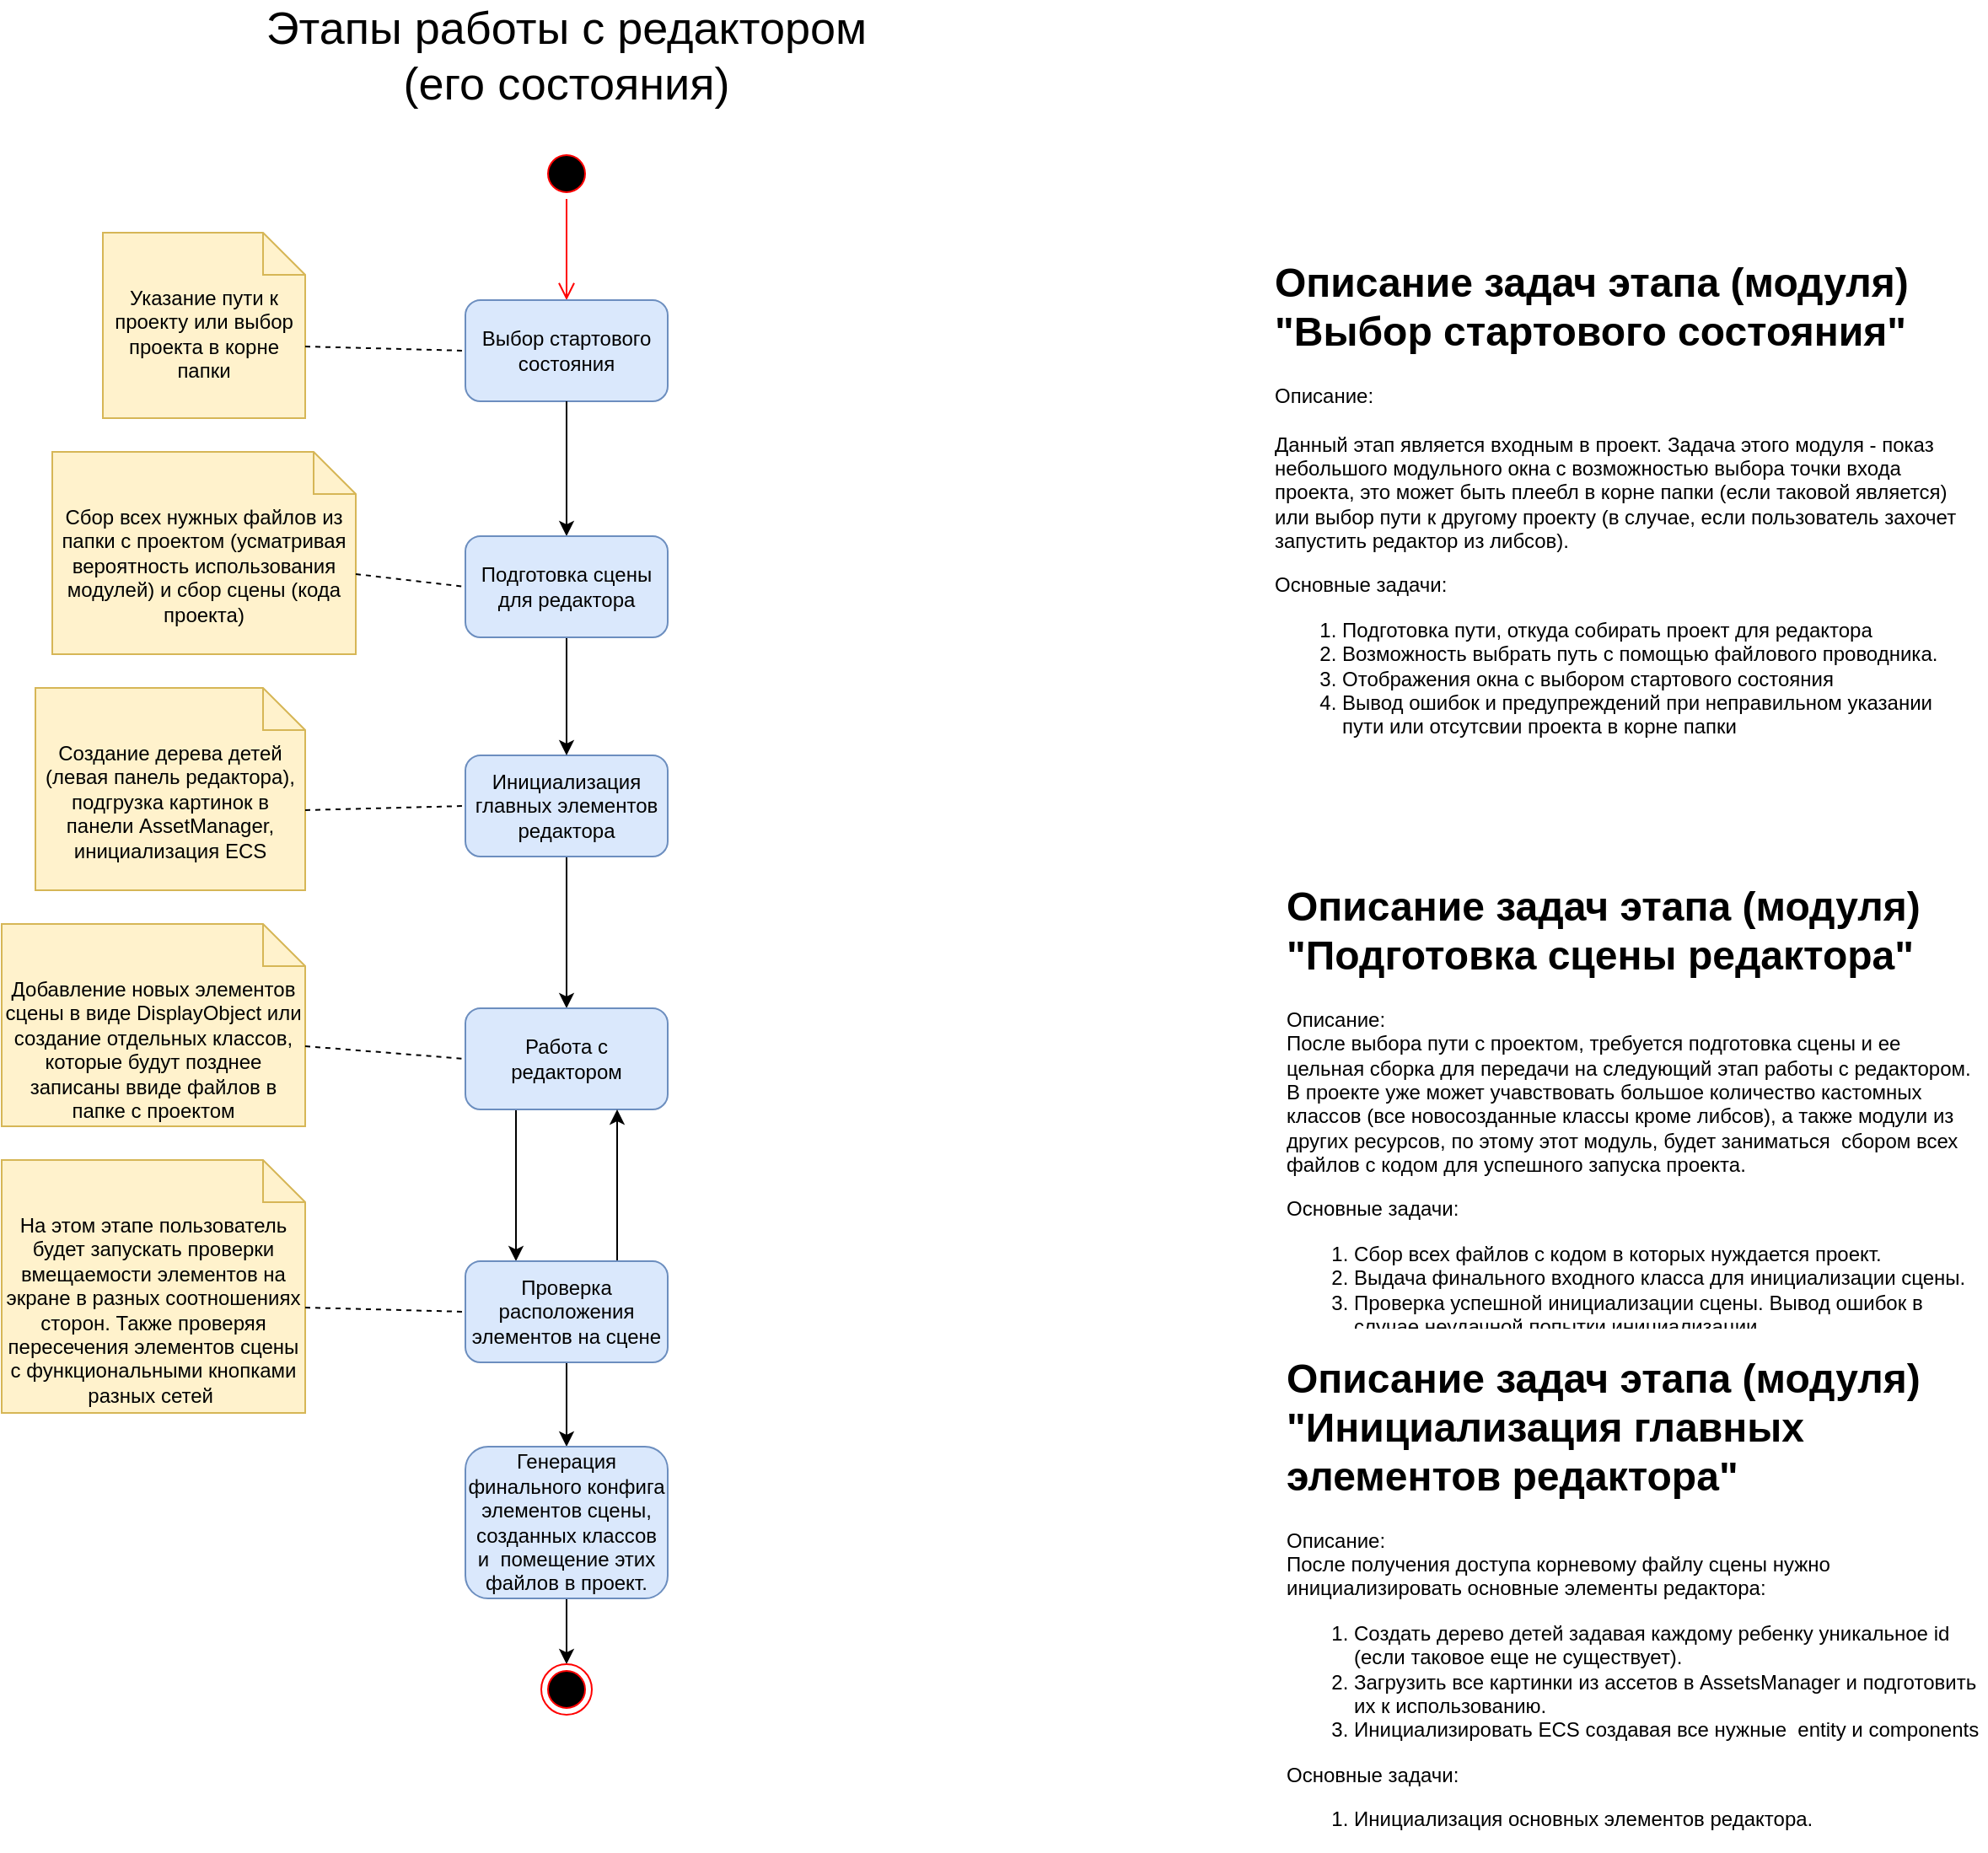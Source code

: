 <mxfile version="14.9.6" type="device"><diagram id="UksIIATsnl7fEw66tQ1p" name="Сторінка-1"><mxGraphModel dx="1422" dy="822" grid="1" gridSize="10" guides="1" tooltips="1" connect="1" arrows="1" fold="1" page="1" pageScale="1" pageWidth="827" pageHeight="1169" math="0" shadow="0"><root><mxCell id="0"/><mxCell id="1" parent="0"/><mxCell id="FRlFHWGRJRat3dgDf6F--28" value="" style="ellipse;html=1;shape=startState;fillColor=#000000;strokeColor=#ff0000;" vertex="1" parent="1"><mxGeometry x="390" y="370" width="30" height="30" as="geometry"/></mxCell><mxCell id="FRlFHWGRJRat3dgDf6F--29" value="" style="edgeStyle=orthogonalEdgeStyle;html=1;verticalAlign=bottom;endArrow=open;endSize=8;strokeColor=#ff0000;" edge="1" source="FRlFHWGRJRat3dgDf6F--28" parent="1"><mxGeometry relative="1" as="geometry"><mxPoint x="405" y="460" as="targetPoint"/></mxGeometry></mxCell><mxCell id="FRlFHWGRJRat3dgDf6F--30" value="Выбор стартового состояния" style="rounded=1;whiteSpace=wrap;html=1;fillColor=#dae8fc;strokeColor=#6c8ebf;" vertex="1" parent="1"><mxGeometry x="345" y="460" width="120" height="60" as="geometry"/></mxCell><mxCell id="FRlFHWGRJRat3dgDf6F--31" value="Указание пути к проекту или выбор проекта в корне папки" style="shape=note2;boundedLbl=1;whiteSpace=wrap;html=1;size=25;verticalAlign=top;align=center;fillColor=#fff2cc;strokeColor=#d6b656;" vertex="1" parent="1"><mxGeometry x="130" y="420" width="120" height="110" as="geometry"/></mxCell><mxCell id="FRlFHWGRJRat3dgDf6F--34" value="" style="endArrow=classic;html=1;exitX=0.5;exitY=1;exitDx=0;exitDy=0;entryX=0.5;entryY=0;entryDx=0;entryDy=0;" edge="1" parent="1" source="FRlFHWGRJRat3dgDf6F--30" target="FRlFHWGRJRat3dgDf6F--58"><mxGeometry width="50" height="50" relative="1" as="geometry"><mxPoint x="440" y="585" as="sourcePoint"/><mxPoint x="420" y="580" as="targetPoint"/></mxGeometry></mxCell><mxCell id="FRlFHWGRJRat3dgDf6F--43" style="edgeStyle=orthogonalEdgeStyle;rounded=0;orthogonalLoop=1;jettySize=auto;html=1;exitX=0.5;exitY=1;exitDx=0;exitDy=0;entryX=0.5;entryY=0;entryDx=0;entryDy=0;" edge="1" parent="1" source="FRlFHWGRJRat3dgDf6F--35" target="FRlFHWGRJRat3dgDf6F--40"><mxGeometry relative="1" as="geometry"/></mxCell><mxCell id="FRlFHWGRJRat3dgDf6F--35" value="Инициализация главных элементов редактора" style="rounded=1;whiteSpace=wrap;html=1;fillColor=#dae8fc;strokeColor=#6c8ebf;" vertex="1" parent="1"><mxGeometry x="345" y="730" width="120" height="60" as="geometry"/></mxCell><mxCell id="FRlFHWGRJRat3dgDf6F--36" value="Создание дерева детей (левая панель редактора), подгрузка картинок в панели AssetManager, инициализация ECS" style="shape=note2;boundedLbl=1;whiteSpace=wrap;html=1;size=25;verticalAlign=top;align=center;fillColor=#fff2cc;strokeColor=#d6b656;" vertex="1" parent="1"><mxGeometry x="90" y="690" width="160" height="120" as="geometry"/></mxCell><mxCell id="FRlFHWGRJRat3dgDf6F--38" value="" style="endArrow=none;dashed=1;html=1;exitX=0;exitY=0;exitDx=120;exitDy=67.5;exitPerimeter=0;entryX=0;entryY=0.5;entryDx=0;entryDy=0;" edge="1" parent="1" source="FRlFHWGRJRat3dgDf6F--31" target="FRlFHWGRJRat3dgDf6F--30"><mxGeometry width="50" height="50" relative="1" as="geometry"><mxPoint x="380" y="520" as="sourcePoint"/><mxPoint x="430" y="470" as="targetPoint"/></mxGeometry></mxCell><mxCell id="FRlFHWGRJRat3dgDf6F--39" value="" style="endArrow=none;dashed=1;html=1;exitX=0;exitY=0;exitDx=160;exitDy=72.5;exitPerimeter=0;entryX=0;entryY=0.5;entryDx=0;entryDy=0;" edge="1" parent="1" source="FRlFHWGRJRat3dgDf6F--36" target="FRlFHWGRJRat3dgDf6F--35"><mxGeometry width="50" height="50" relative="1" as="geometry"><mxPoint x="200" y="770" as="sourcePoint"/><mxPoint x="295" y="772.5" as="targetPoint"/></mxGeometry></mxCell><mxCell id="FRlFHWGRJRat3dgDf6F--55" style="edgeStyle=orthogonalEdgeStyle;rounded=0;orthogonalLoop=1;jettySize=auto;html=1;exitX=0.25;exitY=1;exitDx=0;exitDy=0;entryX=0.25;entryY=0;entryDx=0;entryDy=0;" edge="1" parent="1" source="FRlFHWGRJRat3dgDf6F--40" target="FRlFHWGRJRat3dgDf6F--42"><mxGeometry relative="1" as="geometry"/></mxCell><mxCell id="FRlFHWGRJRat3dgDf6F--40" value="Работа с редактором" style="rounded=1;whiteSpace=wrap;html=1;fillColor=#dae8fc;strokeColor=#6c8ebf;" vertex="1" parent="1"><mxGeometry x="345" y="880" width="120" height="60" as="geometry"/></mxCell><mxCell id="FRlFHWGRJRat3dgDf6F--41" value="Добавление новых элементов сцены в виде DisplayObject или создание отдельных классов, которые будут позднее записаны ввиде файлов в папке с проектом" style="shape=note2;boundedLbl=1;whiteSpace=wrap;html=1;size=25;verticalAlign=top;align=center;fillColor=#fff2cc;strokeColor=#d6b656;" vertex="1" parent="1"><mxGeometry x="70" y="830" width="180" height="120" as="geometry"/></mxCell><mxCell id="FRlFHWGRJRat3dgDf6F--52" style="edgeStyle=orthogonalEdgeStyle;rounded=0;orthogonalLoop=1;jettySize=auto;html=1;exitX=0.5;exitY=1;exitDx=0;exitDy=0;entryX=0.5;entryY=0;entryDx=0;entryDy=0;" edge="1" parent="1" source="FRlFHWGRJRat3dgDf6F--42" target="FRlFHWGRJRat3dgDf6F--48"><mxGeometry relative="1" as="geometry"/></mxCell><mxCell id="FRlFHWGRJRat3dgDf6F--56" style="edgeStyle=orthogonalEdgeStyle;rounded=0;orthogonalLoop=1;jettySize=auto;html=1;exitX=0.75;exitY=0;exitDx=0;exitDy=0;entryX=0.75;entryY=1;entryDx=0;entryDy=0;" edge="1" parent="1" source="FRlFHWGRJRat3dgDf6F--42" target="FRlFHWGRJRat3dgDf6F--40"><mxGeometry relative="1" as="geometry"/></mxCell><mxCell id="FRlFHWGRJRat3dgDf6F--42" value="Проверка расположения элементов на сцене" style="rounded=1;whiteSpace=wrap;html=1;fillColor=#dae8fc;strokeColor=#6c8ebf;" vertex="1" parent="1"><mxGeometry x="345" y="1030" width="120" height="60" as="geometry"/></mxCell><mxCell id="FRlFHWGRJRat3dgDf6F--45" value="" style="endArrow=none;dashed=1;html=1;exitX=0;exitY=0;exitDx=180;exitDy=72.5;exitPerimeter=0;entryX=0;entryY=0.5;entryDx=0;entryDy=0;" edge="1" parent="1" source="FRlFHWGRJRat3dgDf6F--41" target="FRlFHWGRJRat3dgDf6F--40"><mxGeometry width="50" height="50" relative="1" as="geometry"><mxPoint x="240" y="920" as="sourcePoint"/><mxPoint x="335" y="922.5" as="targetPoint"/></mxGeometry></mxCell><mxCell id="FRlFHWGRJRat3dgDf6F--46" value="На этом этапе пользователь будет запускать проверки вмещаемости элементов на экране в разных соотношениях сторон. Также проверяя пересечения элементов сцены с функциональными кнопками разных сетей&amp;nbsp;" style="shape=note2;boundedLbl=1;whiteSpace=wrap;html=1;size=25;verticalAlign=top;align=center;fillColor=#fff2cc;strokeColor=#d6b656;" vertex="1" parent="1"><mxGeometry x="70" y="970" width="180" height="150" as="geometry"/></mxCell><mxCell id="FRlFHWGRJRat3dgDf6F--47" value="" style="endArrow=none;dashed=1;html=1;exitX=0;exitY=0;exitDx=180;exitDy=87.5;exitPerimeter=0;entryX=0;entryY=0.5;entryDx=0;entryDy=0;" edge="1" parent="1" source="FRlFHWGRJRat3dgDf6F--46" target="FRlFHWGRJRat3dgDf6F--42"><mxGeometry width="50" height="50" relative="1" as="geometry"><mxPoint x="230" y="1052.5" as="sourcePoint"/><mxPoint x="325" y="1050" as="targetPoint"/></mxGeometry></mxCell><mxCell id="FRlFHWGRJRat3dgDf6F--51" style="edgeStyle=orthogonalEdgeStyle;rounded=0;orthogonalLoop=1;jettySize=auto;html=1;exitX=0.5;exitY=1;exitDx=0;exitDy=0;entryX=0.5;entryY=0;entryDx=0;entryDy=0;" edge="1" parent="1" source="FRlFHWGRJRat3dgDf6F--48" target="FRlFHWGRJRat3dgDf6F--50"><mxGeometry relative="1" as="geometry"/></mxCell><mxCell id="FRlFHWGRJRat3dgDf6F--48" value="Генерация финального конфига элементов сцены, созданных классов и&amp;nbsp; помещение этих файлов в проект.&lt;br&gt;" style="rounded=1;whiteSpace=wrap;html=1;fillColor=#dae8fc;strokeColor=#6c8ebf;" vertex="1" parent="1"><mxGeometry x="345" y="1140" width="120" height="90" as="geometry"/></mxCell><mxCell id="FRlFHWGRJRat3dgDf6F--50" value="" style="ellipse;html=1;shape=endState;fillColor=#000000;strokeColor=#ff0000;" vertex="1" parent="1"><mxGeometry x="390" y="1269" width="30" height="30" as="geometry"/></mxCell><mxCell id="FRlFHWGRJRat3dgDf6F--53" value="&lt;font style=&quot;font-size: 27px&quot;&gt;Этапы работы с редактором&lt;br&gt;(его состояния)&lt;br&gt;&lt;/font&gt;" style="text;html=1;strokeColor=none;fillColor=none;align=center;verticalAlign=middle;whiteSpace=wrap;rounded=0;" vertex="1" parent="1"><mxGeometry x="170" y="290" width="470" height="50" as="geometry"/></mxCell><mxCell id="FRlFHWGRJRat3dgDf6F--57" value="&lt;h1&gt;Описание задач этапа (модуля) &quot;Выбор стартового состояния&quot;&lt;/h1&gt;&lt;div&gt;Описание:&lt;br&gt;&lt;br&gt;&lt;/div&gt;&lt;div&gt;Данный этап является входным в проект.&amp;nbsp;&lt;span&gt;Задача этого модуля - показ небольшого модульного окна с возможностью выбора точки входа проекта, это может быть плеебл в корне папки (если таковой является) или выбор пути к другому проекту (в случае, если пользователь захочет запустить редактор из либсов).&lt;/span&gt;&lt;/div&gt;&lt;p&gt;Основные задачи:&lt;/p&gt;&lt;p&gt;&lt;/p&gt;&lt;ol&gt;&lt;li&gt;Подготовка пути, откуда собирать проект для редактора&lt;/li&gt;&lt;li&gt;Возможность выбрать путь с помощью файлового проводника.&lt;/li&gt;&lt;li&gt;Отображения окна с выбором стартового состояния&lt;/li&gt;&lt;li&gt;Вывод ошибок и предупреждений при неправильном указании пути или отсутсвии проекта в корне папки&lt;/li&gt;&lt;/ol&gt;&lt;p&gt;&lt;/p&gt;&lt;p&gt;&lt;/p&gt;&lt;div&gt;&lt;br&gt;&lt;/div&gt;&lt;p&gt;&lt;/p&gt;" style="text;html=1;strokeColor=none;fillColor=none;spacing=5;spacingTop=-20;whiteSpace=wrap;overflow=hidden;rounded=0;" vertex="1" parent="1"><mxGeometry x="820" y="430" width="420" height="300" as="geometry"/></mxCell><mxCell id="FRlFHWGRJRat3dgDf6F--60" style="edgeStyle=orthogonalEdgeStyle;rounded=0;orthogonalLoop=1;jettySize=auto;html=1;exitX=0.5;exitY=1;exitDx=0;exitDy=0;entryX=0.5;entryY=0;entryDx=0;entryDy=0;" edge="1" parent="1" source="FRlFHWGRJRat3dgDf6F--58" target="FRlFHWGRJRat3dgDf6F--35"><mxGeometry relative="1" as="geometry"/></mxCell><mxCell id="FRlFHWGRJRat3dgDf6F--58" value="Подготовка сцены для редактора" style="rounded=1;whiteSpace=wrap;html=1;fillColor=#dae8fc;strokeColor=#6c8ebf;" vertex="1" parent="1"><mxGeometry x="345" y="600" width="120" height="60" as="geometry"/></mxCell><mxCell id="FRlFHWGRJRat3dgDf6F--59" value="Сбор всех нужных файлов из папки с проектом (усматривая вероятность использования модулей) и сбор сцены (кода проекта)" style="shape=note2;boundedLbl=1;whiteSpace=wrap;html=1;size=25;verticalAlign=top;align=center;fillColor=#fff2cc;strokeColor=#d6b656;" vertex="1" parent="1"><mxGeometry x="100" y="550" width="180" height="120" as="geometry"/></mxCell><mxCell id="FRlFHWGRJRat3dgDf6F--62" value="" style="endArrow=none;dashed=1;html=1;exitX=0;exitY=0;exitDx=180;exitDy=72.5;exitPerimeter=0;entryX=0;entryY=0.5;entryDx=0;entryDy=0;" edge="1" parent="1" source="FRlFHWGRJRat3dgDf6F--59" target="FRlFHWGRJRat3dgDf6F--58"><mxGeometry width="50" height="50" relative="1" as="geometry"><mxPoint x="240" y="628.75" as="sourcePoint"/><mxPoint x="335" y="631.25" as="targetPoint"/></mxGeometry></mxCell><mxCell id="FRlFHWGRJRat3dgDf6F--63" value="&lt;h1&gt;Описание задач этапа (модуля) &quot;Подготовка сцены редактора&quot;&lt;/h1&gt;&lt;div&gt;Описание:&lt;br&gt;После выбора пути с проектом, требуется подготовка сцены и ее цельная сборка для передачи на следующий этап работы с редактором. В проекте уже может учавствовать большое количество кастомных классов (все новосозданные классы кроме либсов), а также модули из других ресурсов, по этому этот модуль, будет заниматься&amp;nbsp; сбором всех файлов с кодом для успешного запуска проекта.&lt;/div&gt;&lt;p&gt;Основные задачи:&lt;/p&gt;&lt;p&gt;&lt;/p&gt;&lt;ol&gt;&lt;li&gt;Сбор всех файлов с кодом в которых нуждается проект.&lt;/li&gt;&lt;li&gt;Выдача финального входного класса для инициализации сцены.&lt;/li&gt;&lt;li&gt;Проверка успешной инициализации сцены. Вывод ошибок в случае неудачной попытки инициализации.&lt;/li&gt;&lt;/ol&gt;&lt;p&gt;&lt;/p&gt;&lt;p&gt;&lt;/p&gt;&lt;div&gt;&lt;br&gt;&lt;/div&gt;&lt;p&gt;&lt;/p&gt;" style="text;html=1;strokeColor=none;fillColor=none;spacing=5;spacingTop=-20;whiteSpace=wrap;overflow=hidden;rounded=0;" vertex="1" parent="1"><mxGeometry x="827" y="800" width="420" height="270" as="geometry"/></mxCell><mxCell id="FRlFHWGRJRat3dgDf6F--64" value="&lt;h1&gt;Описание задач этапа (модуля) &quot;Инициализация главных элементов редактора&quot;&lt;/h1&gt;&lt;div&gt;Описание:&lt;br&gt;После получения доступа корневому файлу сцены нужно инициализировать основные элементы редактора:&amp;nbsp;&lt;/div&gt;&lt;div&gt;&lt;ol&gt;&lt;li&gt;Создать дерево детей задавая каждому ребенку уникальное id (если таковое еще не существует).&lt;/li&gt;&lt;li&gt;Загрузить все картинки из ассетов в AssetsManager и подготовить их к использованию.&lt;/li&gt;&lt;li&gt;Инициализировать ECS создавая все нужные&amp;nbsp; entity и components&lt;/li&gt;&lt;/ol&gt;&lt;/div&gt;&lt;p&gt;Основные задачи:&lt;/p&gt;&lt;p&gt;&lt;/p&gt;&lt;ol&gt;&lt;li&gt;&lt;span&gt;Инициализация основных элементов редактора.&lt;/span&gt;&lt;br&gt;&lt;/li&gt;&lt;/ol&gt;&lt;p&gt;&lt;/p&gt;&lt;p&gt;&lt;/p&gt;&lt;div&gt;&lt;br&gt;&lt;/div&gt;&lt;p&gt;&lt;/p&gt;" style="text;html=1;strokeColor=none;fillColor=none;spacing=5;spacingTop=-20;whiteSpace=wrap;overflow=hidden;rounded=0;" vertex="1" parent="1"><mxGeometry x="827" y="1080" width="420" height="300" as="geometry"/></mxCell></root></mxGraphModel></diagram></mxfile>